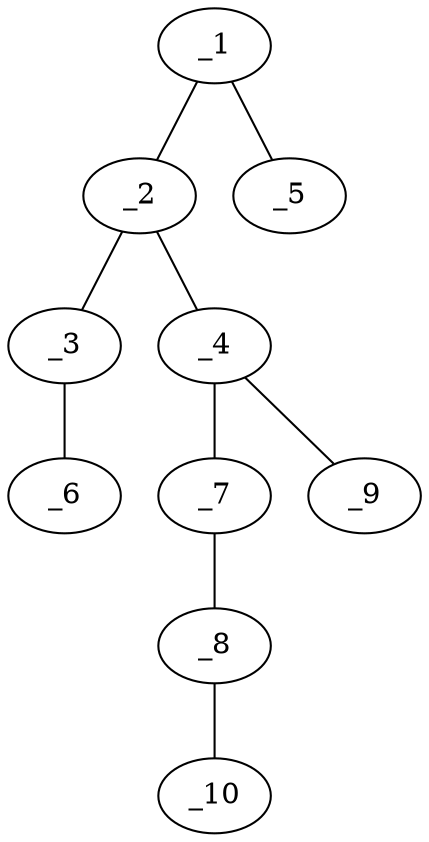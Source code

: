 graph molid634616 {
	_1	 [charge=0,
		chem=1,
		symbol="C  ",
		x="2.866",
		y="0.5"];
	_2	 [charge=0,
		chem=4,
		symbol="N  ",
		x="3.7321",
		y=0];
	_1 -- _2	 [valence=1];
	_5	 [charge=0,
		chem=1,
		symbol="C  ",
		x=2,
		y=0];
	_1 -- _5	 [valence=1];
	_3	 [charge=0,
		chem=1,
		symbol="C  ",
		x="3.7321",
		y="-1"];
	_2 -- _3	 [valence=1];
	_4	 [charge=1,
		chem=4,
		symbol="N  ",
		x="4.5981",
		y="0.5"];
	_2 -- _4	 [valence=1];
	_6	 [charge=0,
		chem=1,
		symbol="C  ",
		x="2.866",
		y="-1.5"];
	_3 -- _6	 [valence=1];
	_7	 [charge=0,
		chem=4,
		symbol="N  ",
		x="5.4641",
		y=0];
	_4 -- _7	 [valence=2];
	_9	 [charge="-1",
		chem=2,
		symbol="O  ",
		x="4.5981",
		y="1.5"];
	_4 -- _9	 [valence=1];
	_8	 [charge=0,
		chem=2,
		symbol="O  ",
		x="6.3301",
		y="0.5"];
	_7 -- _8	 [valence=1];
	_10	 [charge=0,
		chem=1,
		symbol="C  ",
		x="7.1962",
		y=0];
	_8 -- _10	 [valence=1];
}
